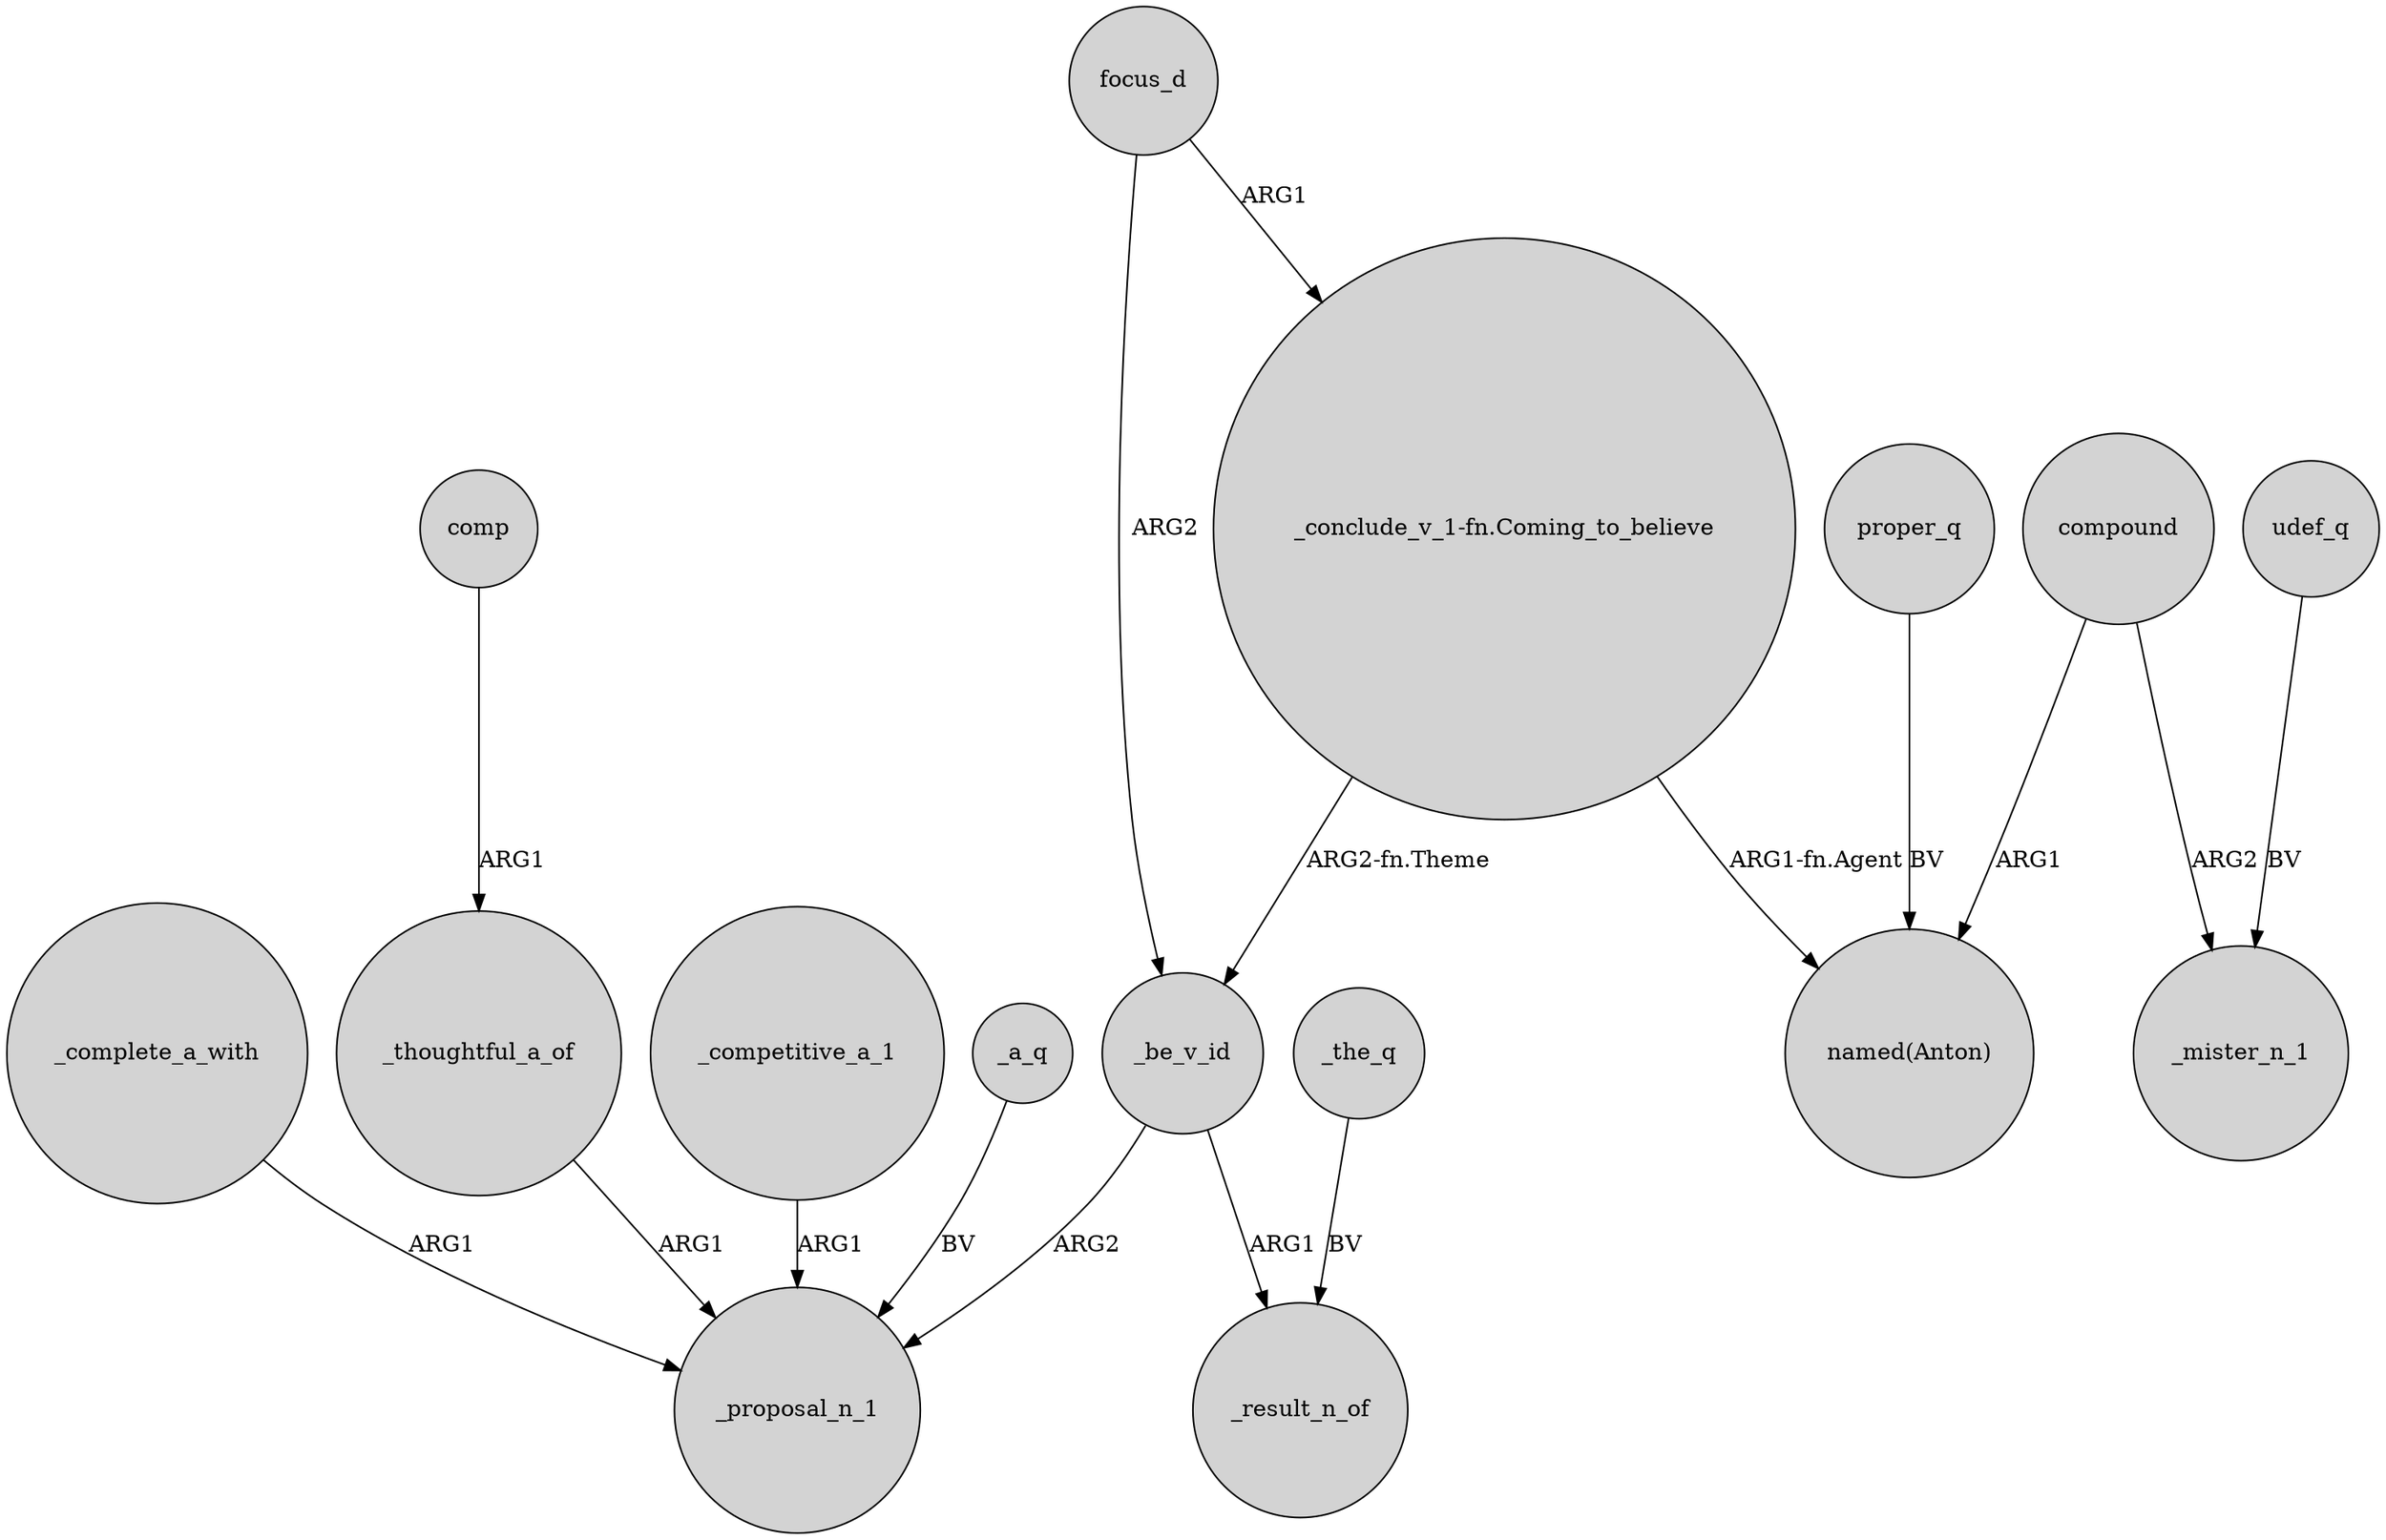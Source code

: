 digraph {
	node [shape=circle style=filled]
	focus_d -> _be_v_id [label=ARG2]
	_complete_a_with -> _proposal_n_1 [label=ARG1]
	_be_v_id -> _result_n_of [label=ARG1]
	compound -> "named(Anton)" [label=ARG1]
	comp -> _thoughtful_a_of [label=ARG1]
	udef_q -> _mister_n_1 [label=BV]
	focus_d -> "_conclude_v_1-fn.Coming_to_believe" [label=ARG1]
	"_conclude_v_1-fn.Coming_to_believe" -> _be_v_id [label="ARG2-fn.Theme"]
	_competitive_a_1 -> _proposal_n_1 [label=ARG1]
	_thoughtful_a_of -> _proposal_n_1 [label=ARG1]
	compound -> _mister_n_1 [label=ARG2]
	_be_v_id -> _proposal_n_1 [label=ARG2]
	"_conclude_v_1-fn.Coming_to_believe" -> "named(Anton)" [label="ARG1-fn.Agent"]
	proper_q -> "named(Anton)" [label=BV]
	_the_q -> _result_n_of [label=BV]
	_a_q -> _proposal_n_1 [label=BV]
}
